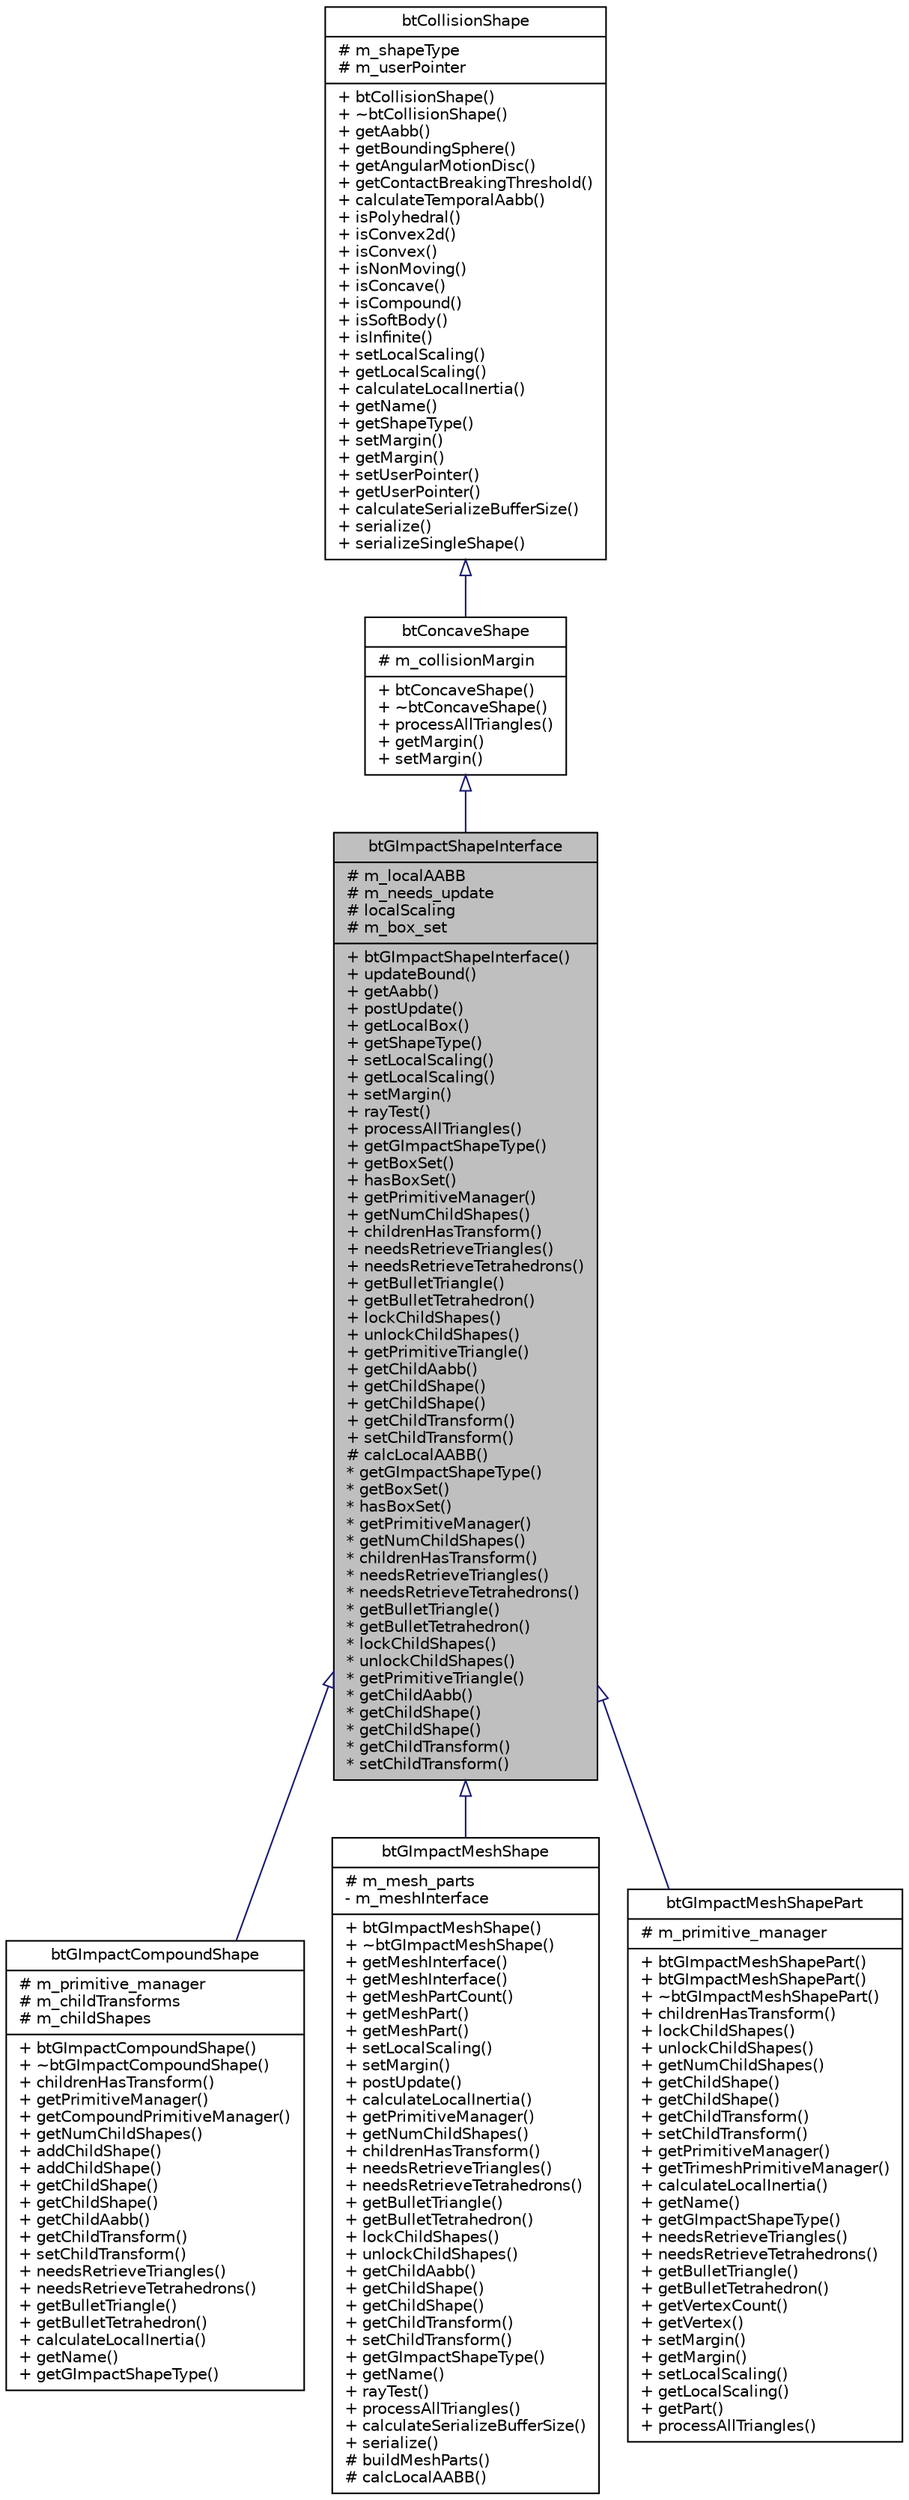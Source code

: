 digraph G
{
  edge [fontname="Helvetica",fontsize="10",labelfontname="Helvetica",labelfontsize="10"];
  node [fontname="Helvetica",fontsize="10",shape=record];
  Node1 [label="{btGImpactShapeInterface\n|# m_localAABB\l# m_needs_update\l# localScaling\l# m_box_set\l|+ btGImpactShapeInterface()\l+ updateBound()\l+ getAabb()\l+ postUpdate()\l+ getLocalBox()\l+ getShapeType()\l+ setLocalScaling()\l+ getLocalScaling()\l+ setMargin()\l+ rayTest()\l+ processAllTriangles()\l+ getGImpactShapeType()\l+ getBoxSet()\l+ hasBoxSet()\l+ getPrimitiveManager()\l+ getNumChildShapes()\l+ childrenHasTransform()\l+ needsRetrieveTriangles()\l+ needsRetrieveTetrahedrons()\l+ getBulletTriangle()\l+ getBulletTetrahedron()\l+ lockChildShapes()\l+ unlockChildShapes()\l+ getPrimitiveTriangle()\l+ getChildAabb()\l+ getChildShape()\l+ getChildShape()\l+ getChildTransform()\l+ setChildTransform()\l# calcLocalAABB()\l* getGImpactShapeType()\l* getBoxSet()\l* hasBoxSet()\l* getPrimitiveManager()\l* getNumChildShapes()\l* childrenHasTransform()\l* needsRetrieveTriangles()\l* needsRetrieveTetrahedrons()\l* getBulletTriangle()\l* getBulletTetrahedron()\l* lockChildShapes()\l* unlockChildShapes()\l* getPrimitiveTriangle()\l* getChildAabb()\l* getChildShape()\l* getChildShape()\l* getChildTransform()\l* setChildTransform()\l}",height=0.2,width=0.4,color="black", fillcolor="grey75", style="filled" fontcolor="black"];
  Node2 -> Node1 [dir=back,color="midnightblue",fontsize="10",style="solid",arrowtail="empty",fontname="Helvetica"];
  Node2 [label="{btConcaveShape\n|# m_collisionMargin\l|+ btConcaveShape()\l+ ~btConcaveShape()\l+ processAllTriangles()\l+ getMargin()\l+ setMargin()\l}",height=0.2,width=0.4,color="black", fillcolor="white", style="filled",URL="$d7/da0/classbtConcaveShape.html"];
  Node3 -> Node2 [dir=back,color="midnightblue",fontsize="10",style="solid",arrowtail="empty",fontname="Helvetica"];
  Node3 [label="{btCollisionShape\n|# m_shapeType\l# m_userPointer\l|+ btCollisionShape()\l+ ~btCollisionShape()\l+ getAabb()\l+ getBoundingSphere()\l+ getAngularMotionDisc()\l+ getContactBreakingThreshold()\l+ calculateTemporalAabb()\l+ isPolyhedral()\l+ isConvex2d()\l+ isConvex()\l+ isNonMoving()\l+ isConcave()\l+ isCompound()\l+ isSoftBody()\l+ isInfinite()\l+ setLocalScaling()\l+ getLocalScaling()\l+ calculateLocalInertia()\l+ getName()\l+ getShapeType()\l+ setMargin()\l+ getMargin()\l+ setUserPointer()\l+ getUserPointer()\l+ calculateSerializeBufferSize()\l+ serialize()\l+ serializeSingleShape()\l}",height=0.2,width=0.4,color="black", fillcolor="white", style="filled",URL="$d7/dd7/classbtCollisionShape.html",tooltip="The btCollisionShape class provides an interface for collision shapes that can be shared among btColl..."];
  Node1 -> Node4 [dir=back,color="midnightblue",fontsize="10",style="solid",arrowtail="empty",fontname="Helvetica"];
  Node4 [label="{btGImpactCompoundShape\n|# m_primitive_manager\l# m_childTransforms\l# m_childShapes\l|+ btGImpactCompoundShape()\l+ ~btGImpactCompoundShape()\l+ childrenHasTransform()\l+ getPrimitiveManager()\l+ getCompoundPrimitiveManager()\l+ getNumChildShapes()\l+ addChildShape()\l+ addChildShape()\l+ getChildShape()\l+ getChildShape()\l+ getChildAabb()\l+ getChildTransform()\l+ setChildTransform()\l+ needsRetrieveTriangles()\l+ needsRetrieveTetrahedrons()\l+ getBulletTriangle()\l+ getBulletTetrahedron()\l+ calculateLocalInertia()\l+ getName()\l+ getGImpactShapeType()\l}",height=0.2,width=0.4,color="black", fillcolor="white", style="filled",URL="$db/d80/classbtGImpactCompoundShape.html",tooltip="btGImpactCompoundShape allows to handle multiple btCollisionShape objects at once"];
  Node1 -> Node5 [dir=back,color="midnightblue",fontsize="10",style="solid",arrowtail="empty",fontname="Helvetica"];
  Node5 [label="{btGImpactMeshShape\n|# m_mesh_parts\l- m_meshInterface\l|+ btGImpactMeshShape()\l+ ~btGImpactMeshShape()\l+ getMeshInterface()\l+ getMeshInterface()\l+ getMeshPartCount()\l+ getMeshPart()\l+ getMeshPart()\l+ setLocalScaling()\l+ setMargin()\l+ postUpdate()\l+ calculateLocalInertia()\l+ getPrimitiveManager()\l+ getNumChildShapes()\l+ childrenHasTransform()\l+ needsRetrieveTriangles()\l+ needsRetrieveTetrahedrons()\l+ getBulletTriangle()\l+ getBulletTetrahedron()\l+ lockChildShapes()\l+ unlockChildShapes()\l+ getChildAabb()\l+ getChildShape()\l+ getChildShape()\l+ getChildTransform()\l+ setChildTransform()\l+ getGImpactShapeType()\l+ getName()\l+ rayTest()\l+ processAllTriangles()\l+ calculateSerializeBufferSize()\l+ serialize()\l# buildMeshParts()\l# calcLocalAABB()\l}",height=0.2,width=0.4,color="black", fillcolor="white", style="filled",URL="$df/d39/classbtGImpactMeshShape.html",tooltip="This class manages a mesh supplied by the btStridingMeshInterface interface."];
  Node1 -> Node6 [dir=back,color="midnightblue",fontsize="10",style="solid",arrowtail="empty",fontname="Helvetica"];
  Node6 [label="{btGImpactMeshShapePart\n|# m_primitive_manager\l|+ btGImpactMeshShapePart()\l+ btGImpactMeshShapePart()\l+ ~btGImpactMeshShapePart()\l+ childrenHasTransform()\l+ lockChildShapes()\l+ unlockChildShapes()\l+ getNumChildShapes()\l+ getChildShape()\l+ getChildShape()\l+ getChildTransform()\l+ setChildTransform()\l+ getPrimitiveManager()\l+ getTrimeshPrimitiveManager()\l+ calculateLocalInertia()\l+ getName()\l+ getGImpactShapeType()\l+ needsRetrieveTriangles()\l+ needsRetrieveTetrahedrons()\l+ getBulletTriangle()\l+ getBulletTetrahedron()\l+ getVertexCount()\l+ getVertex()\l+ setMargin()\l+ getMargin()\l+ setLocalScaling()\l+ getLocalScaling()\l+ getPart()\l+ processAllTriangles()\l}",height=0.2,width=0.4,color="black", fillcolor="white", style="filled",URL="$d4/d92/classbtGImpactMeshShapePart.html",tooltip="This class manages a sub part of a mesh supplied by the btStridingMeshInterface interface."];
}
